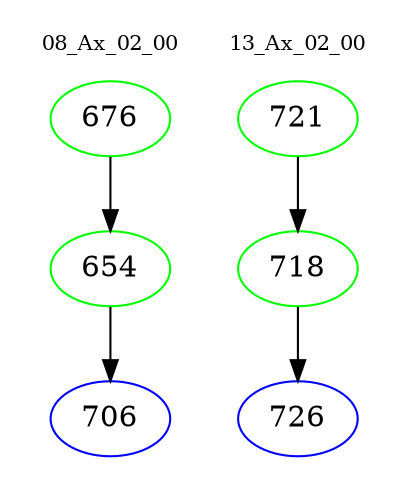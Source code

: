 digraph{
subgraph cluster_0 {
color = white
label = "08_Ax_02_00";
fontsize=10;
T0_676 [label="676", color="green"]
T0_676 -> T0_654 [color="black"]
T0_654 [label="654", color="green"]
T0_654 -> T0_706 [color="black"]
T0_706 [label="706", color="blue"]
}
subgraph cluster_1 {
color = white
label = "13_Ax_02_00";
fontsize=10;
T1_721 [label="721", color="green"]
T1_721 -> T1_718 [color="black"]
T1_718 [label="718", color="green"]
T1_718 -> T1_726 [color="black"]
T1_726 [label="726", color="blue"]
}
}
